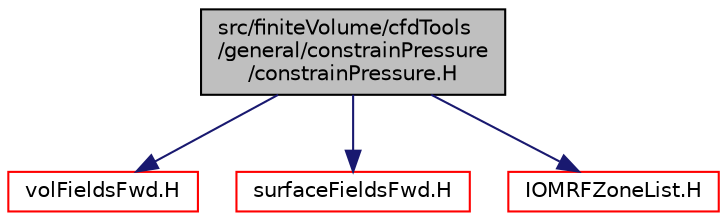 digraph "src/finiteVolume/cfdTools/general/constrainPressure/constrainPressure.H"
{
  bgcolor="transparent";
  edge [fontname="Helvetica",fontsize="10",labelfontname="Helvetica",labelfontsize="10"];
  node [fontname="Helvetica",fontsize="10",shape=record];
  Node1 [label="src/finiteVolume/cfdTools\l/general/constrainPressure\l/constrainPressure.H",height=0.2,width=0.4,color="black", fillcolor="grey75", style="filled", fontcolor="black"];
  Node1 -> Node2 [color="midnightblue",fontsize="10",style="solid",fontname="Helvetica"];
  Node2 [label="volFieldsFwd.H",height=0.2,width=0.4,color="red",URL="$a05735.html"];
  Node1 -> Node3 [color="midnightblue",fontsize="10",style="solid",fontname="Helvetica"];
  Node3 [label="surfaceFieldsFwd.H",height=0.2,width=0.4,color="red",URL="$a05730.html"];
  Node1 -> Node4 [color="midnightblue",fontsize="10",style="solid",fontname="Helvetica"];
  Node4 [label="IOMRFZoneList.H",height=0.2,width=0.4,color="red",URL="$a05206.html"];
}
